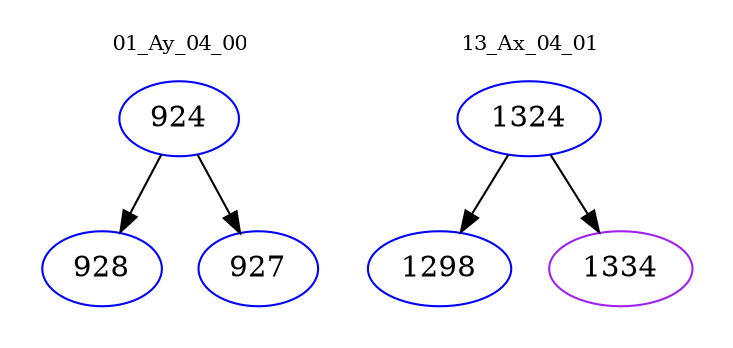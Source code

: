 digraph{
subgraph cluster_0 {
color = white
label = "01_Ay_04_00";
fontsize=10;
T0_924 [label="924", color="blue"]
T0_924 -> T0_928 [color="black"]
T0_928 [label="928", color="blue"]
T0_924 -> T0_927 [color="black"]
T0_927 [label="927", color="blue"]
}
subgraph cluster_1 {
color = white
label = "13_Ax_04_01";
fontsize=10;
T1_1324 [label="1324", color="blue"]
T1_1324 -> T1_1298 [color="black"]
T1_1298 [label="1298", color="blue"]
T1_1324 -> T1_1334 [color="black"]
T1_1334 [label="1334", color="purple"]
}
}
